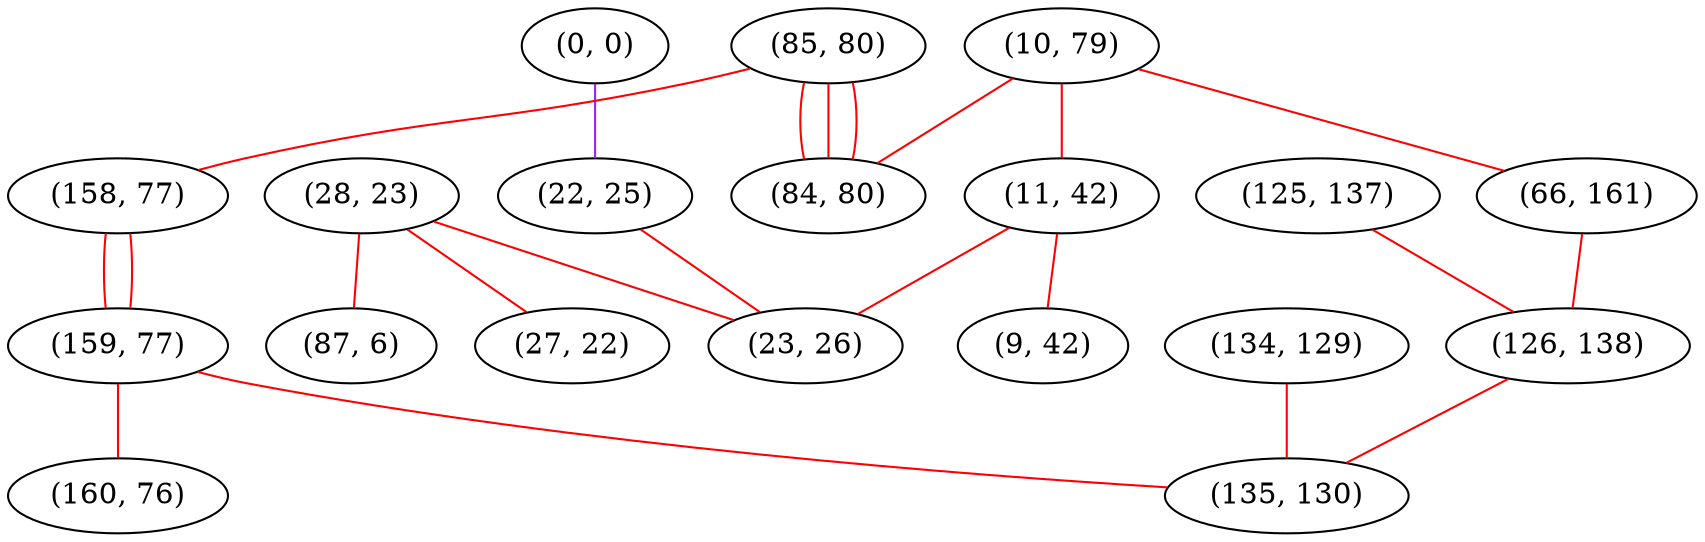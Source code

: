 graph "" {
"(10, 79)";
"(11, 42)";
"(0, 0)";
"(85, 80)";
"(125, 137)";
"(28, 23)";
"(158, 77)";
"(22, 25)";
"(66, 161)";
"(159, 77)";
"(9, 42)";
"(126, 138)";
"(27, 22)";
"(23, 26)";
"(87, 6)";
"(160, 76)";
"(134, 129)";
"(135, 130)";
"(84, 80)";
"(10, 79)" -- "(11, 42)"  [color=red, key=0, weight=1];
"(10, 79)" -- "(66, 161)"  [color=red, key=0, weight=1];
"(10, 79)" -- "(84, 80)"  [color=red, key=0, weight=1];
"(11, 42)" -- "(9, 42)"  [color=red, key=0, weight=1];
"(11, 42)" -- "(23, 26)"  [color=red, key=0, weight=1];
"(0, 0)" -- "(22, 25)"  [color=purple, key=0, weight=4];
"(85, 80)" -- "(158, 77)"  [color=red, key=0, weight=1];
"(85, 80)" -- "(84, 80)"  [color=red, key=0, weight=1];
"(85, 80)" -- "(84, 80)"  [color=red, key=1, weight=1];
"(85, 80)" -- "(84, 80)"  [color=red, key=2, weight=1];
"(125, 137)" -- "(126, 138)"  [color=red, key=0, weight=1];
"(28, 23)" -- "(87, 6)"  [color=red, key=0, weight=1];
"(28, 23)" -- "(27, 22)"  [color=red, key=0, weight=1];
"(28, 23)" -- "(23, 26)"  [color=red, key=0, weight=1];
"(158, 77)" -- "(159, 77)"  [color=red, key=0, weight=1];
"(158, 77)" -- "(159, 77)"  [color=red, key=1, weight=1];
"(22, 25)" -- "(23, 26)"  [color=red, key=0, weight=1];
"(66, 161)" -- "(126, 138)"  [color=red, key=0, weight=1];
"(159, 77)" -- "(135, 130)"  [color=red, key=0, weight=1];
"(159, 77)" -- "(160, 76)"  [color=red, key=0, weight=1];
"(126, 138)" -- "(135, 130)"  [color=red, key=0, weight=1];
"(134, 129)" -- "(135, 130)"  [color=red, key=0, weight=1];
}
